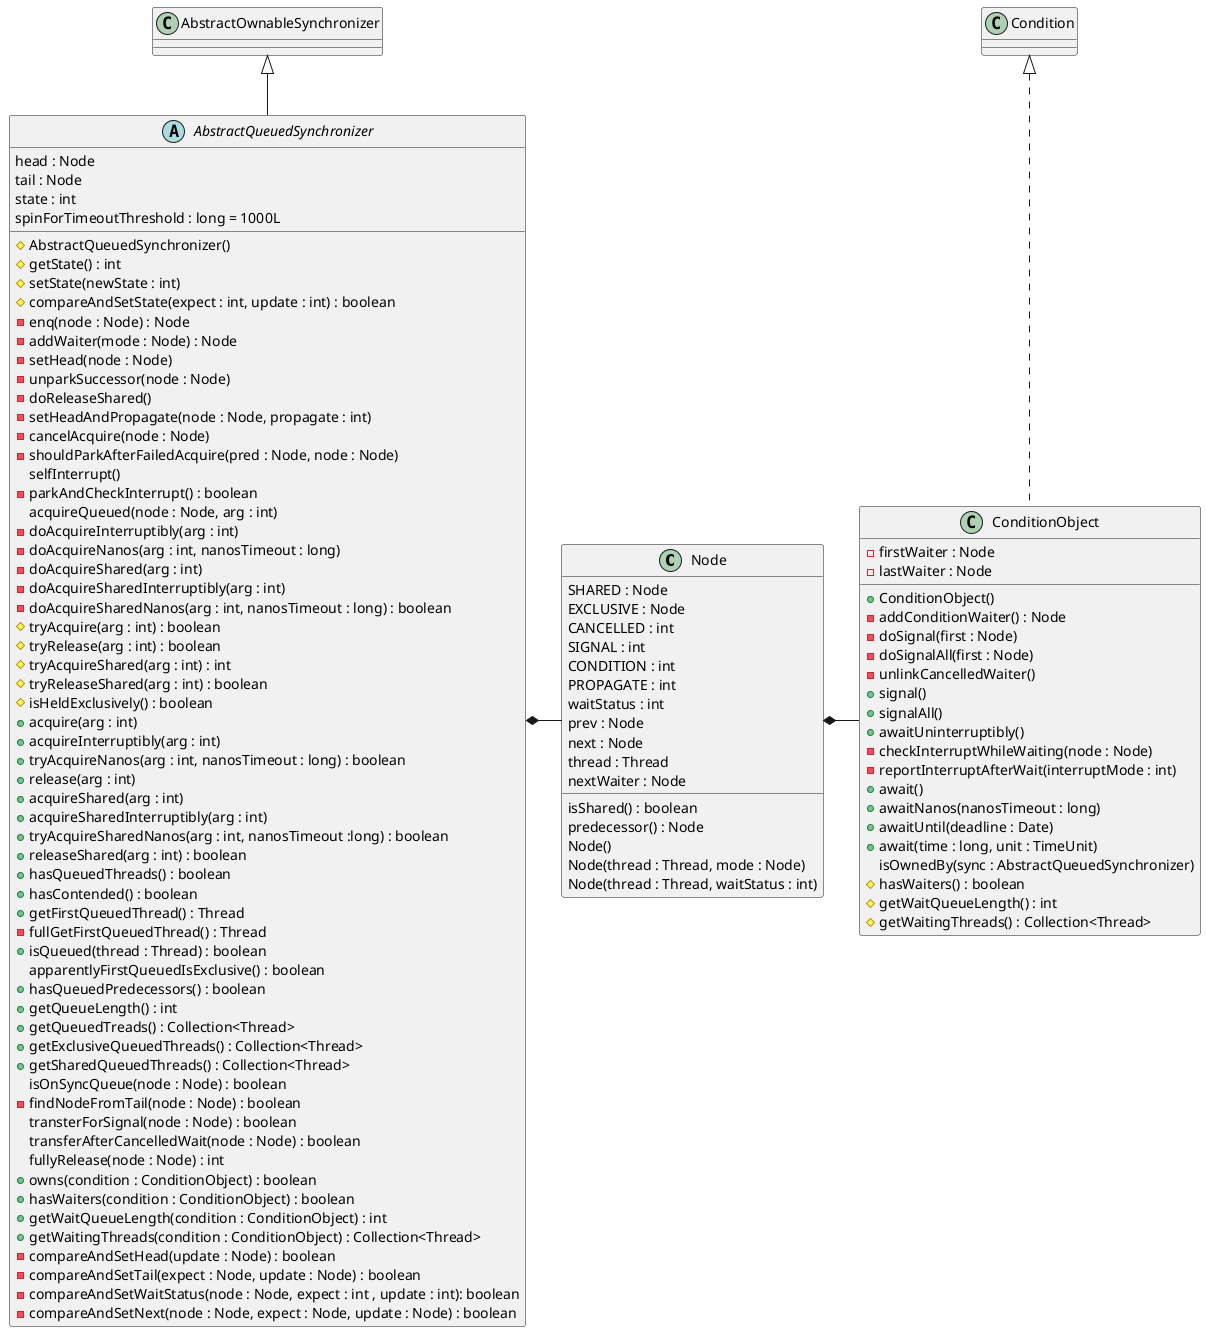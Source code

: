 @startuml

class Node{
SHARED : Node
EXCLUSIVE : Node
CANCELLED : int
SIGNAL : int
CONDITION : int
PROPAGATE : int
waitStatus : int
prev : Node
next : Node
thread : Thread
nextWaiter : Node

isShared() : boolean
predecessor() : Node
Node()
Node(thread : Thread, mode : Node)
Node(thread : Thread, waitStatus : int)

}

abstract class AbstractQueuedSynchronizer{

head : Node
tail : Node
state : int
spinForTimeoutThreshold : long = 1000L


# AbstractQueuedSynchronizer()
# getState() : int
# setState(newState : int)
# compareAndSetState(expect : int, update : int) : boolean
- enq(node : Node) : Node
- addWaiter(mode : Node) : Node
- setHead(node : Node)
- unparkSuccessor(node : Node)
- doReleaseShared()
- setHeadAndPropagate(node : Node, propagate : int)
- cancelAcquire(node : Node)
- shouldParkAfterFailedAcquire(pred : Node, node : Node)
selfInterrupt()
- parkAndCheckInterrupt() : boolean
acquireQueued(node : Node, arg : int)
- doAcquireInterruptibly(arg : int)
- doAcquireNanos(arg : int, nanosTimeout : long)
- doAcquireShared(arg : int)
- doAcquireSharedInterruptibly(arg : int)
- doAcquireSharedNanos(arg : int, nanosTimeout : long) : boolean
# tryAcquire(arg : int) : boolean
# tryRelease(arg : int) : boolean
# tryAcquireShared(arg : int) : int
# tryReleaseShared(arg : int) : boolean
# isHeldExclusively() : boolean
+ acquire(arg : int)
+ acquireInterruptibly(arg : int)
+ tryAcquireNanos(arg : int, nanosTimeout : long) : boolean
+ release(arg : int)
+ acquireShared(arg : int)
+ acquireSharedInterruptibly(arg : int)
+ tryAcquireSharedNanos(arg : int, nanosTimeout :long) : boolean
+ releaseShared(arg : int) : boolean
+ hasQueuedThreads() : boolean
+ hasContended() : boolean
+ getFirstQueuedThread() : Thread
- fullGetFirstQueuedThread() : Thread
+ isQueued(thread : Thread) : boolean
apparentlyFirstQueuedIsExclusive() : boolean
+ hasQueuedPredecessors() : boolean
+ getQueueLength() : int
+ getQueuedTreads() : Collection<Thread>
+ getExclusiveQueuedThreads() : Collection<Thread>
+ getSharedQueuedThreads() : Collection<Thread>
isOnSyncQueue(node : Node) : boolean
- findNodeFromTail(node : Node) : boolean
transterForSignal(node : Node) : boolean
transferAfterCancelledWait(node : Node) : boolean
fullyRelease(node : Node) : int
+ owns(condition : ConditionObject) : boolean
+ hasWaiters(condition : ConditionObject) : boolean
+ getWaitQueueLength(condition : ConditionObject) : int
+ getWaitingThreads(condition : ConditionObject) : Collection<Thread>
- compareAndSetHead(update : Node) : boolean
- compareAndSetTail(expect : Node, update : Node) : boolean
- compareAndSetWaitStatus(node : Node, expect : int , update : int): boolean
- compareAndSetNext(node : Node, expect : Node, update : Node) : boolean


}

class ConditionObject{

- firstWaiter : Node
- lastWaiter : Node
+ ConditionObject()
- addConditionWaiter() : Node
- doSignal(first : Node)
- doSignalAll(first : Node)
- unlinkCancelledWaiter()
+ signal()
+ signalAll()
+ awaitUninterruptibly()
- checkInterruptWhileWaiting(node : Node)
- reportInterruptAfterWait(interruptMode : int)
+ await()
+ awaitNanos(nanosTimeout : long)
+ awaitUntil(deadline : Date)
+ await(time : long, unit : TimeUnit)
isOwnedBy(sync : AbstractQueuedSynchronizer)
# hasWaiters() : boolean
# getWaitQueueLength() : int
# getWaitingThreads() : Collection<Thread>

}

AbstractQueuedSynchronizer *- Node
AbstractOwnableSynchronizer <|-- AbstractQueuedSynchronizer
Node *- ConditionObject
Condition <|.. ConditionObject

@enduml